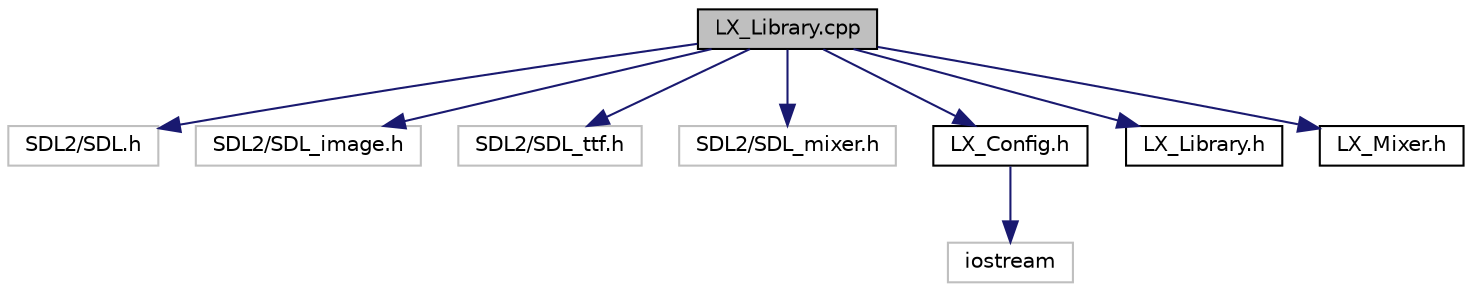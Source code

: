 digraph "LX_Library.cpp"
{
  edge [fontname="Helvetica",fontsize="10",labelfontname="Helvetica",labelfontsize="10"];
  node [fontname="Helvetica",fontsize="10",shape=record];
  Node1 [label="LX_Library.cpp",height=0.2,width=0.4,color="black", fillcolor="grey75", style="filled" fontcolor="black"];
  Node1 -> Node2 [color="midnightblue",fontsize="10",style="solid",fontname="Helvetica"];
  Node2 [label="SDL2/SDL.h",height=0.2,width=0.4,color="grey75", fillcolor="white", style="filled"];
  Node1 -> Node3 [color="midnightblue",fontsize="10",style="solid",fontname="Helvetica"];
  Node3 [label="SDL2/SDL_image.h",height=0.2,width=0.4,color="grey75", fillcolor="white", style="filled"];
  Node1 -> Node4 [color="midnightblue",fontsize="10",style="solid",fontname="Helvetica"];
  Node4 [label="SDL2/SDL_ttf.h",height=0.2,width=0.4,color="grey75", fillcolor="white", style="filled"];
  Node1 -> Node5 [color="midnightblue",fontsize="10",style="solid",fontname="Helvetica"];
  Node5 [label="SDL2/SDL_mixer.h",height=0.2,width=0.4,color="grey75", fillcolor="white", style="filled"];
  Node1 -> Node6 [color="midnightblue",fontsize="10",style="solid",fontname="Helvetica"];
  Node6 [label="LX_Config.h",height=0.2,width=0.4,color="black", fillcolor="white", style="filled",URL="$_l_x___config_8h.html",tooltip="The LunatiX_engine configuration class. "];
  Node6 -> Node7 [color="midnightblue",fontsize="10",style="solid",fontname="Helvetica"];
  Node7 [label="iostream",height=0.2,width=0.4,color="grey75", fillcolor="white", style="filled"];
  Node1 -> Node8 [color="midnightblue",fontsize="10",style="solid",fontname="Helvetica"];
  Node8 [label="LX_Library.h",height=0.2,width=0.4,color="black", fillcolor="white", style="filled",URL="$_l_x___library_8h.html",tooltip="The LX_Library file. It manages the SDL systems. "];
  Node1 -> Node9 [color="midnightblue",fontsize="10",style="solid",fontname="Helvetica"];
  Node9 [label="LX_Mixer.h",height=0.2,width=0.4,color="black", fillcolor="white", style="filled",URL="$_l_x___mixer_8h.html",tooltip="The mixer library. "];
}
